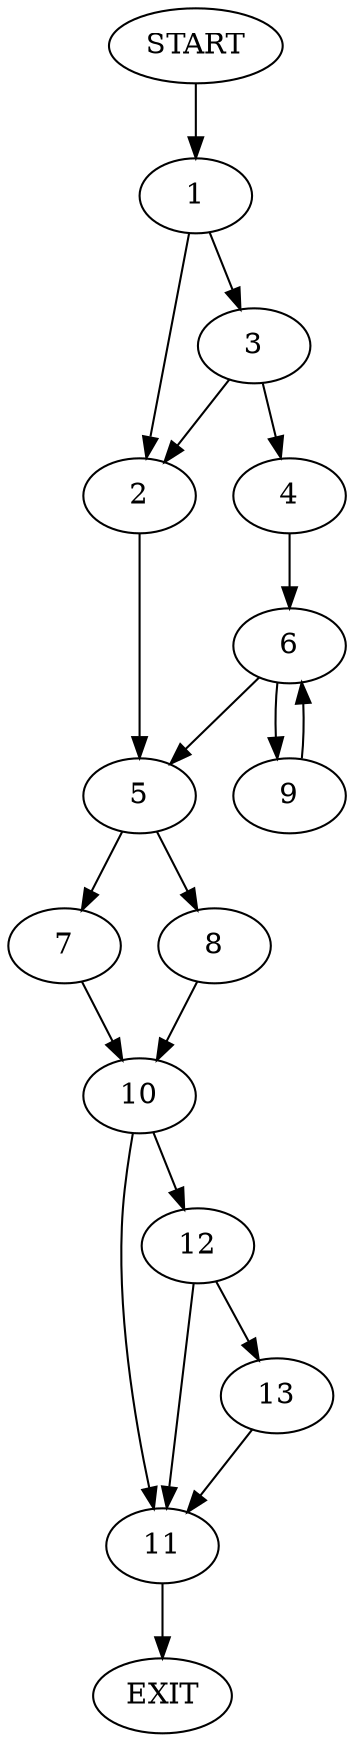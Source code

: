 digraph {
0 [label="START"]
14 [label="EXIT"]
0 -> 1
1 -> 2
1 -> 3
3 -> 2
3 -> 4
2 -> 5
4 -> 6
5 -> 7
5 -> 8
6 -> 5
6 -> 9
9 -> 6
7 -> 10
8 -> 10
10 -> 11
10 -> 12
11 -> 14
12 -> 11
12 -> 13
13 -> 11
}
